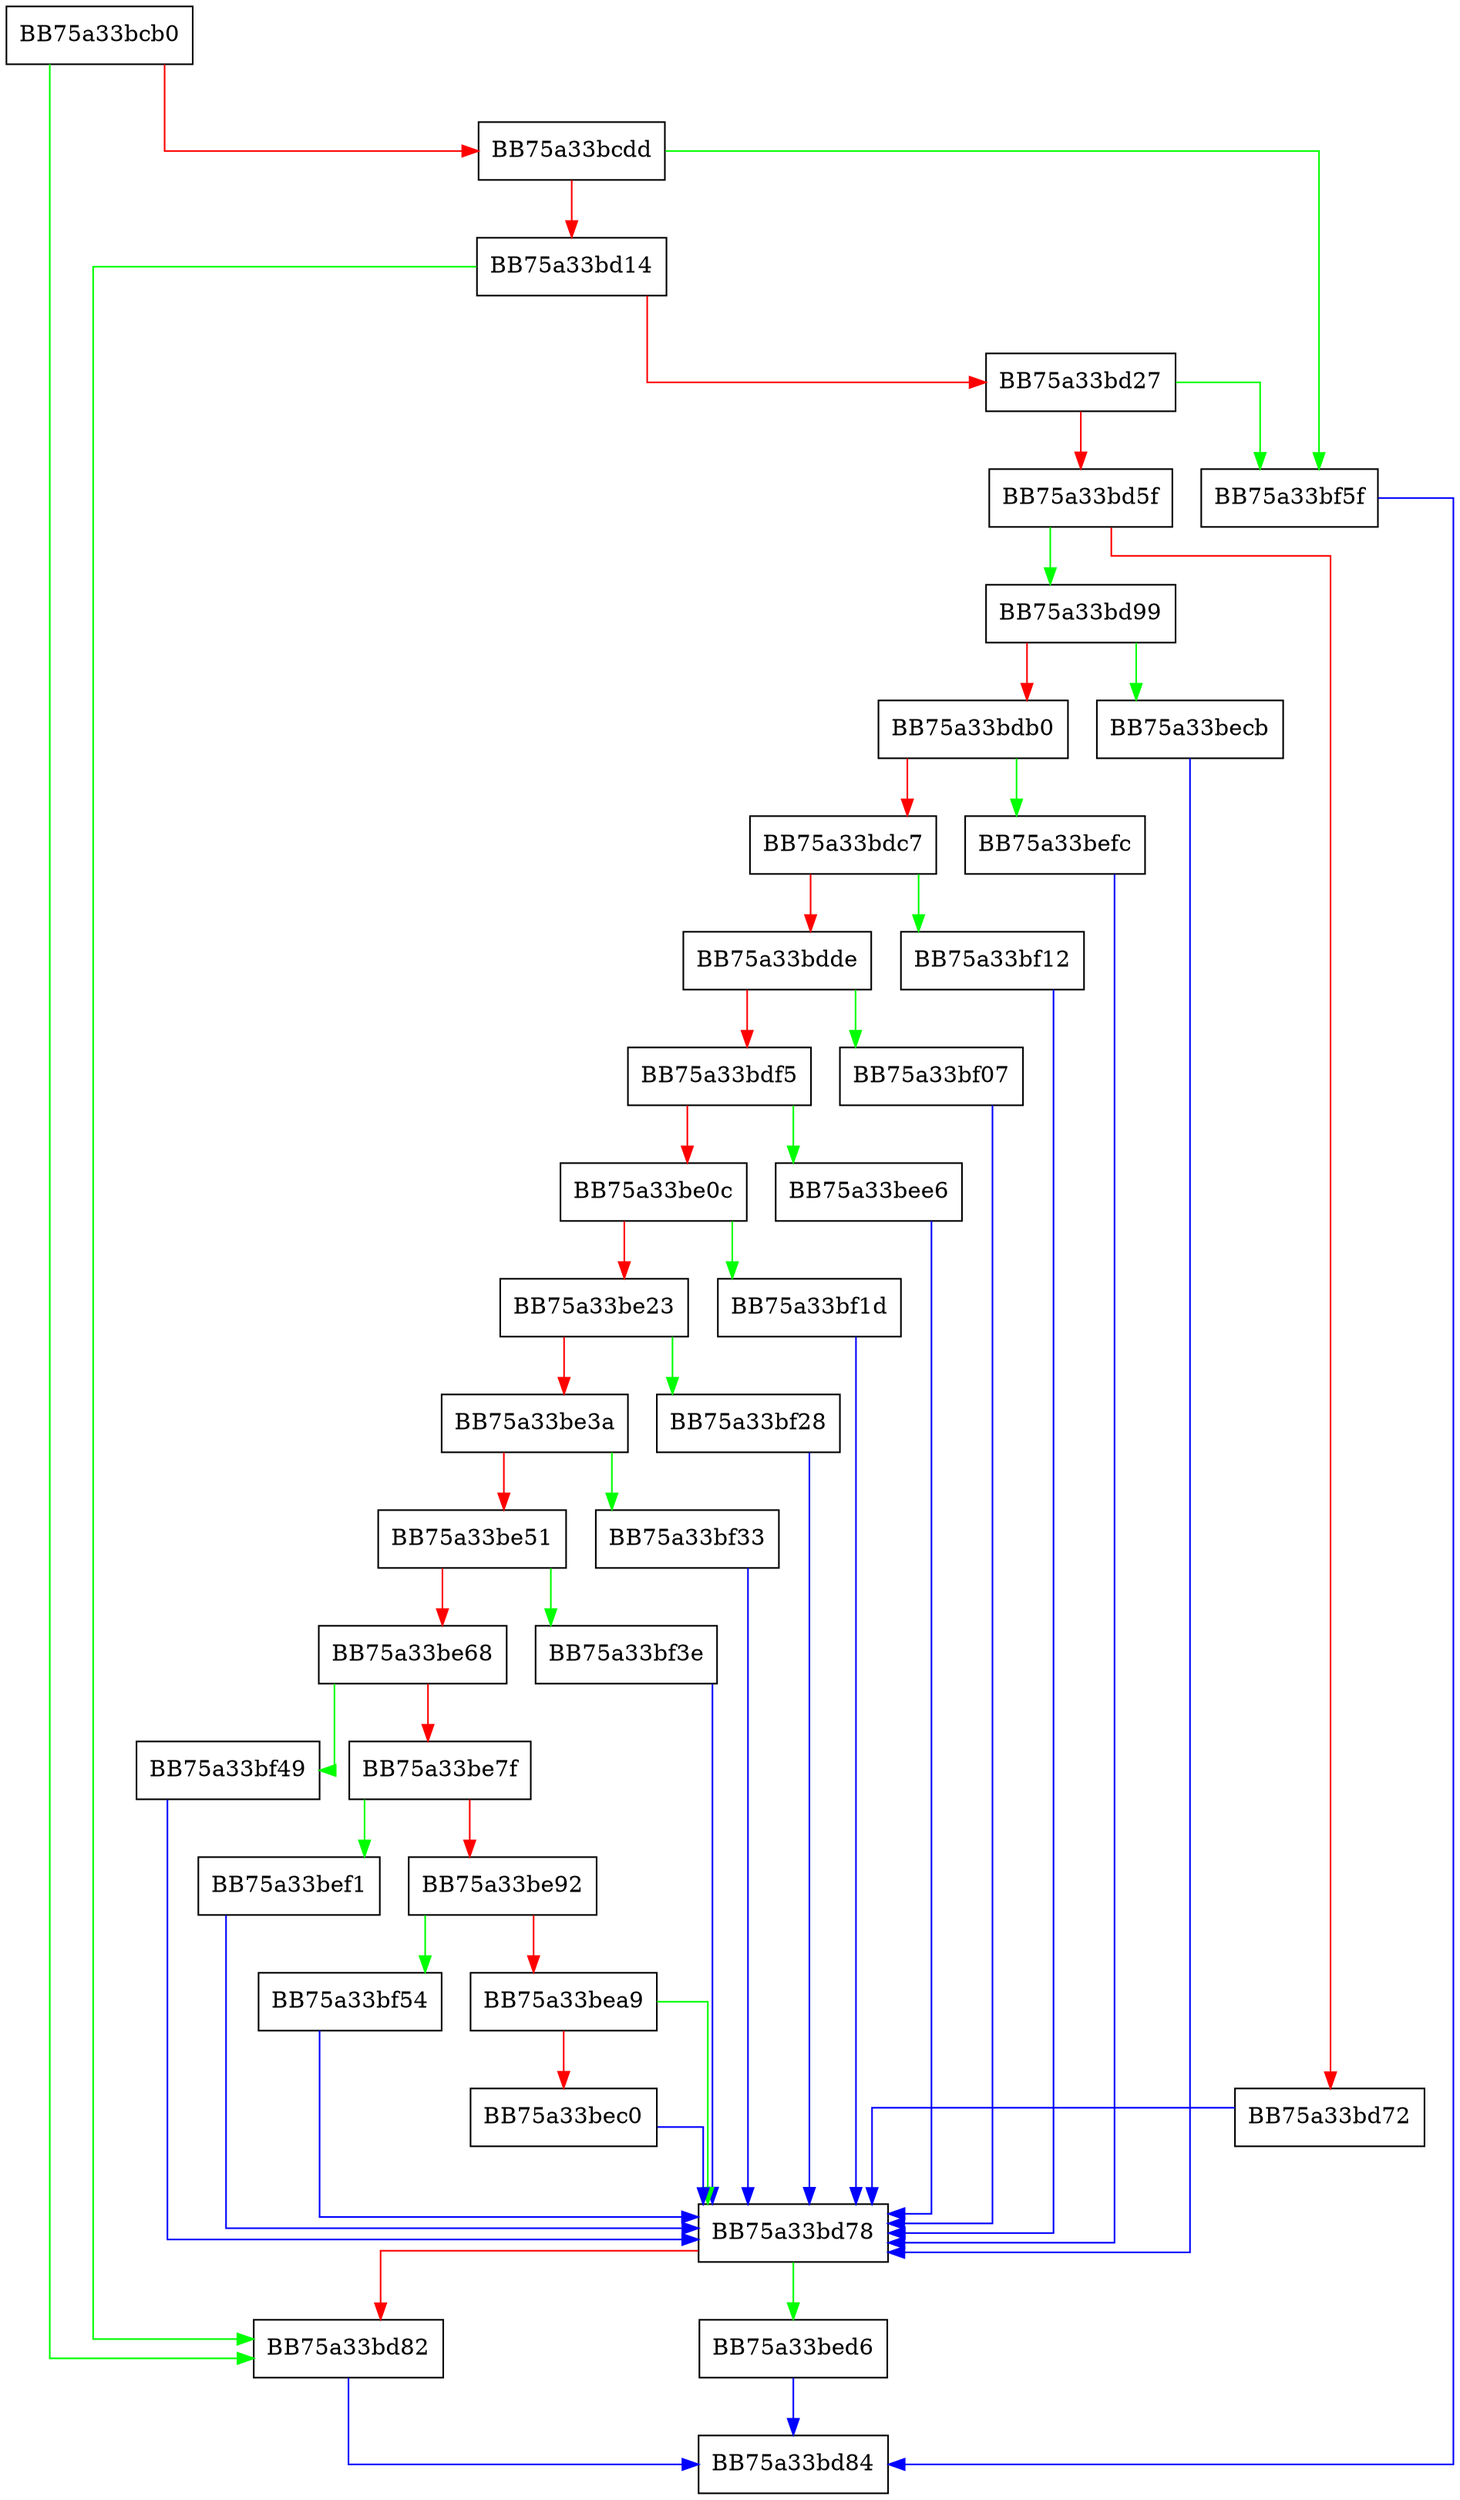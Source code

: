 digraph GetBasicTypeByStrongName {
  node [shape="box"];
  graph [splines=ortho];
  BB75a33bcb0 -> BB75a33bd82 [color="green"];
  BB75a33bcb0 -> BB75a33bcdd [color="red"];
  BB75a33bcdd -> BB75a33bf5f [color="green"];
  BB75a33bcdd -> BB75a33bd14 [color="red"];
  BB75a33bd14 -> BB75a33bd82 [color="green"];
  BB75a33bd14 -> BB75a33bd27 [color="red"];
  BB75a33bd27 -> BB75a33bf5f [color="green"];
  BB75a33bd27 -> BB75a33bd5f [color="red"];
  BB75a33bd5f -> BB75a33bd99 [color="green"];
  BB75a33bd5f -> BB75a33bd72 [color="red"];
  BB75a33bd72 -> BB75a33bd78 [color="blue"];
  BB75a33bd78 -> BB75a33bed6 [color="green"];
  BB75a33bd78 -> BB75a33bd82 [color="red"];
  BB75a33bd82 -> BB75a33bd84 [color="blue"];
  BB75a33bd99 -> BB75a33becb [color="green"];
  BB75a33bd99 -> BB75a33bdb0 [color="red"];
  BB75a33bdb0 -> BB75a33befc [color="green"];
  BB75a33bdb0 -> BB75a33bdc7 [color="red"];
  BB75a33bdc7 -> BB75a33bf12 [color="green"];
  BB75a33bdc7 -> BB75a33bdde [color="red"];
  BB75a33bdde -> BB75a33bf07 [color="green"];
  BB75a33bdde -> BB75a33bdf5 [color="red"];
  BB75a33bdf5 -> BB75a33bee6 [color="green"];
  BB75a33bdf5 -> BB75a33be0c [color="red"];
  BB75a33be0c -> BB75a33bf1d [color="green"];
  BB75a33be0c -> BB75a33be23 [color="red"];
  BB75a33be23 -> BB75a33bf28 [color="green"];
  BB75a33be23 -> BB75a33be3a [color="red"];
  BB75a33be3a -> BB75a33bf33 [color="green"];
  BB75a33be3a -> BB75a33be51 [color="red"];
  BB75a33be51 -> BB75a33bf3e [color="green"];
  BB75a33be51 -> BB75a33be68 [color="red"];
  BB75a33be68 -> BB75a33bf49 [color="green"];
  BB75a33be68 -> BB75a33be7f [color="red"];
  BB75a33be7f -> BB75a33bef1 [color="green"];
  BB75a33be7f -> BB75a33be92 [color="red"];
  BB75a33be92 -> BB75a33bf54 [color="green"];
  BB75a33be92 -> BB75a33bea9 [color="red"];
  BB75a33bea9 -> BB75a33bd78 [color="green"];
  BB75a33bea9 -> BB75a33bec0 [color="red"];
  BB75a33bec0 -> BB75a33bd78 [color="blue"];
  BB75a33becb -> BB75a33bd78 [color="blue"];
  BB75a33bed6 -> BB75a33bd84 [color="blue"];
  BB75a33bee6 -> BB75a33bd78 [color="blue"];
  BB75a33bef1 -> BB75a33bd78 [color="blue"];
  BB75a33befc -> BB75a33bd78 [color="blue"];
  BB75a33bf07 -> BB75a33bd78 [color="blue"];
  BB75a33bf12 -> BB75a33bd78 [color="blue"];
  BB75a33bf1d -> BB75a33bd78 [color="blue"];
  BB75a33bf28 -> BB75a33bd78 [color="blue"];
  BB75a33bf33 -> BB75a33bd78 [color="blue"];
  BB75a33bf3e -> BB75a33bd78 [color="blue"];
  BB75a33bf49 -> BB75a33bd78 [color="blue"];
  BB75a33bf54 -> BB75a33bd78 [color="blue"];
  BB75a33bf5f -> BB75a33bd84 [color="blue"];
}
